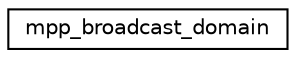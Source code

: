 digraph "Graphical Class Hierarchy"
{
 // INTERACTIVE_SVG=YES
 // LATEX_PDF_SIZE
  edge [fontname="Helvetica",fontsize="10",labelfontname="Helvetica",labelfontsize="10"];
  node [fontname="Helvetica",fontsize="10",shape=record];
  rankdir="LR";
  Node0 [label="mpp_broadcast_domain",height=0.2,width=0.4,color="black", fillcolor="white", style="filled",URL="$interfacempp__domains__mod_1_1mpp__broadcast__domain.html",tooltip="Send domain to every pe."];
}
